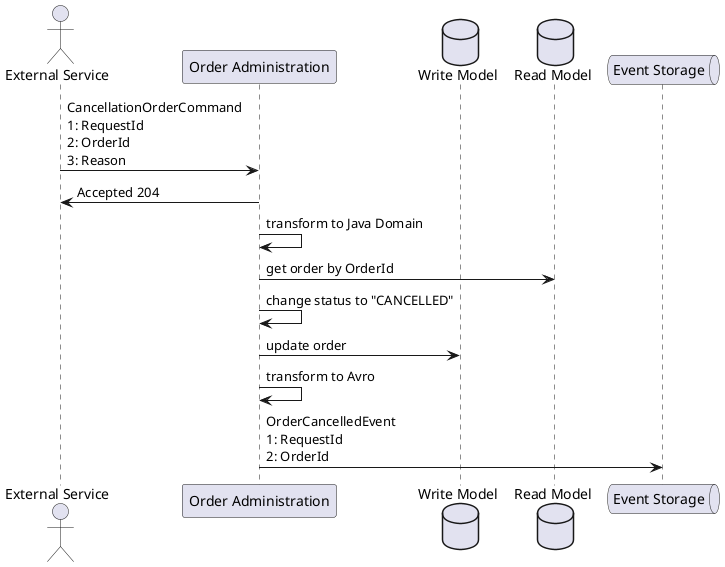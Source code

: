@startuml
'https://plantuml.com/sequence-diagram

actor "External Service" as ES
participant "Order Administration" as OA
database "Write Model" as WM
database "Read Model" as RM
queue "Event Storage" as ESG

ES -> OA: CancellationOrderCommand\n1: RequestId\n2: OrderId\n3: Reason
OA -> ES: Accepted 204
OA -> OA: transform to Java Domain
OA -> RM: get order by OrderId
OA -> OA: change status to "CANCELLED"
OA -> WM: update order
OA -> OA: transform to Avro
OA -> ESG: OrderCancelledEvent\n1: RequestId\n2: OrderId

@enduml